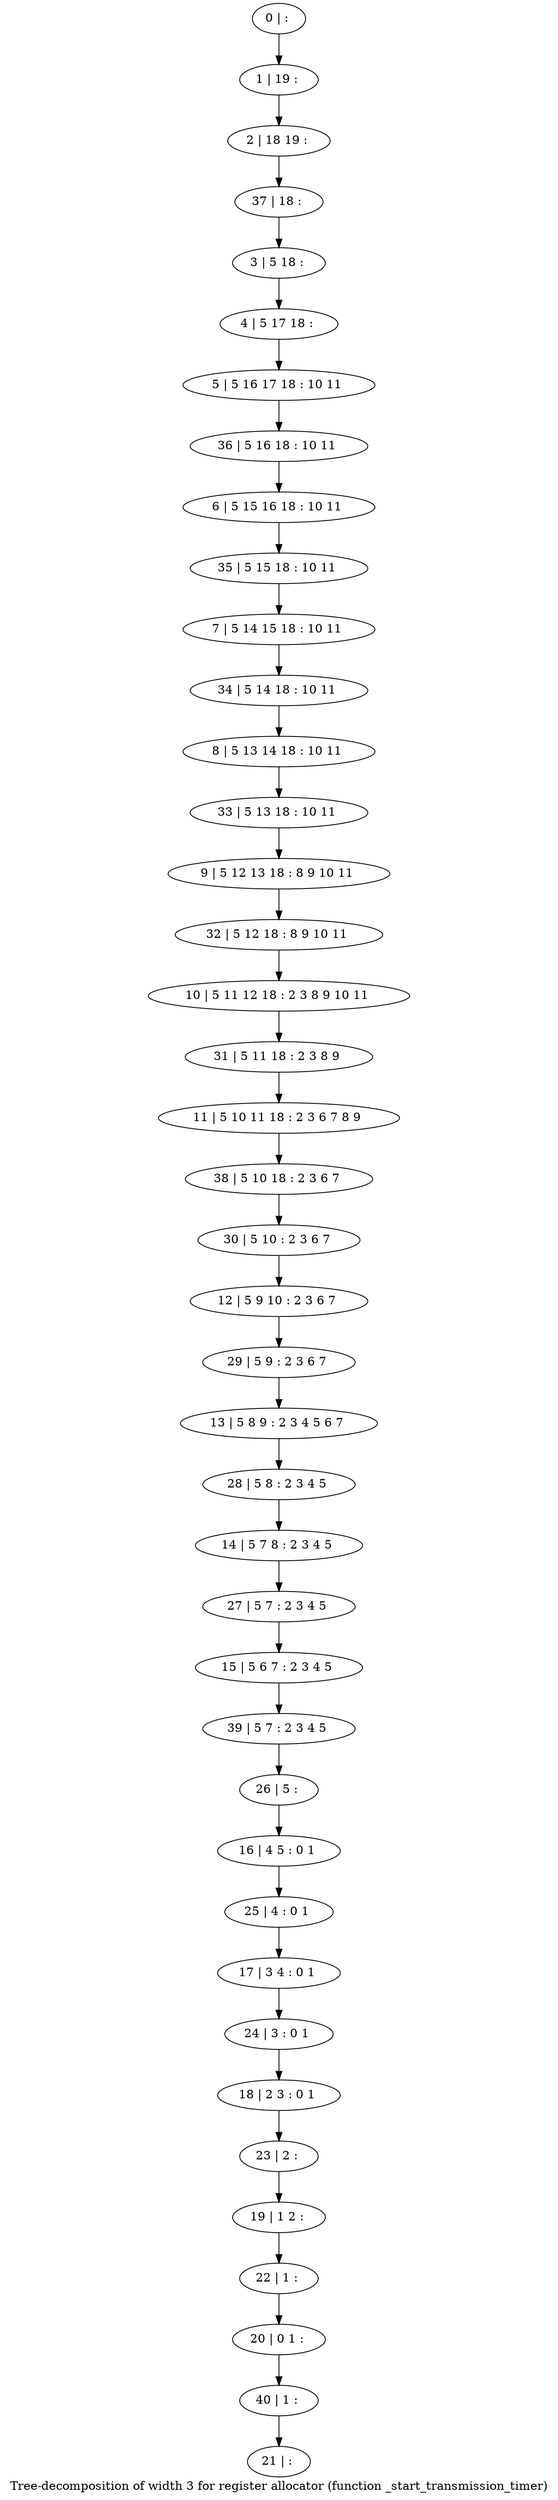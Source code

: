 digraph G {
graph [label="Tree-decomposition of width 3 for register allocator (function _start_transmission_timer)"]
0[label="0 | : "];
1[label="1 | 19 : "];
2[label="2 | 18 19 : "];
3[label="3 | 5 18 : "];
4[label="4 | 5 17 18 : "];
5[label="5 | 5 16 17 18 : 10 11 "];
6[label="6 | 5 15 16 18 : 10 11 "];
7[label="7 | 5 14 15 18 : 10 11 "];
8[label="8 | 5 13 14 18 : 10 11 "];
9[label="9 | 5 12 13 18 : 8 9 10 11 "];
10[label="10 | 5 11 12 18 : 2 3 8 9 10 11 "];
11[label="11 | 5 10 11 18 : 2 3 6 7 8 9 "];
12[label="12 | 5 9 10 : 2 3 6 7 "];
13[label="13 | 5 8 9 : 2 3 4 5 6 7 "];
14[label="14 | 5 7 8 : 2 3 4 5 "];
15[label="15 | 5 6 7 : 2 3 4 5 "];
16[label="16 | 4 5 : 0 1 "];
17[label="17 | 3 4 : 0 1 "];
18[label="18 | 2 3 : 0 1 "];
19[label="19 | 1 2 : "];
20[label="20 | 0 1 : "];
21[label="21 | : "];
22[label="22 | 1 : "];
23[label="23 | 2 : "];
24[label="24 | 3 : 0 1 "];
25[label="25 | 4 : 0 1 "];
26[label="26 | 5 : "];
27[label="27 | 5 7 : 2 3 4 5 "];
28[label="28 | 5 8 : 2 3 4 5 "];
29[label="29 | 5 9 : 2 3 6 7 "];
30[label="30 | 5 10 : 2 3 6 7 "];
31[label="31 | 5 11 18 : 2 3 8 9 "];
32[label="32 | 5 12 18 : 8 9 10 11 "];
33[label="33 | 5 13 18 : 10 11 "];
34[label="34 | 5 14 18 : 10 11 "];
35[label="35 | 5 15 18 : 10 11 "];
36[label="36 | 5 16 18 : 10 11 "];
37[label="37 | 18 : "];
38[label="38 | 5 10 18 : 2 3 6 7 "];
39[label="39 | 5 7 : 2 3 4 5 "];
40[label="40 | 1 : "];
0->1 ;
1->2 ;
3->4 ;
4->5 ;
22->20 ;
19->22 ;
23->19 ;
18->23 ;
24->18 ;
17->24 ;
25->17 ;
16->25 ;
26->16 ;
27->15 ;
14->27 ;
28->14 ;
13->28 ;
29->13 ;
12->29 ;
30->12 ;
31->11 ;
10->31 ;
32->10 ;
9->32 ;
33->9 ;
8->33 ;
34->8 ;
7->34 ;
35->7 ;
6->35 ;
36->6 ;
5->36 ;
37->3 ;
2->37 ;
38->30 ;
11->38 ;
39->26 ;
15->39 ;
40->21 ;
20->40 ;
}
